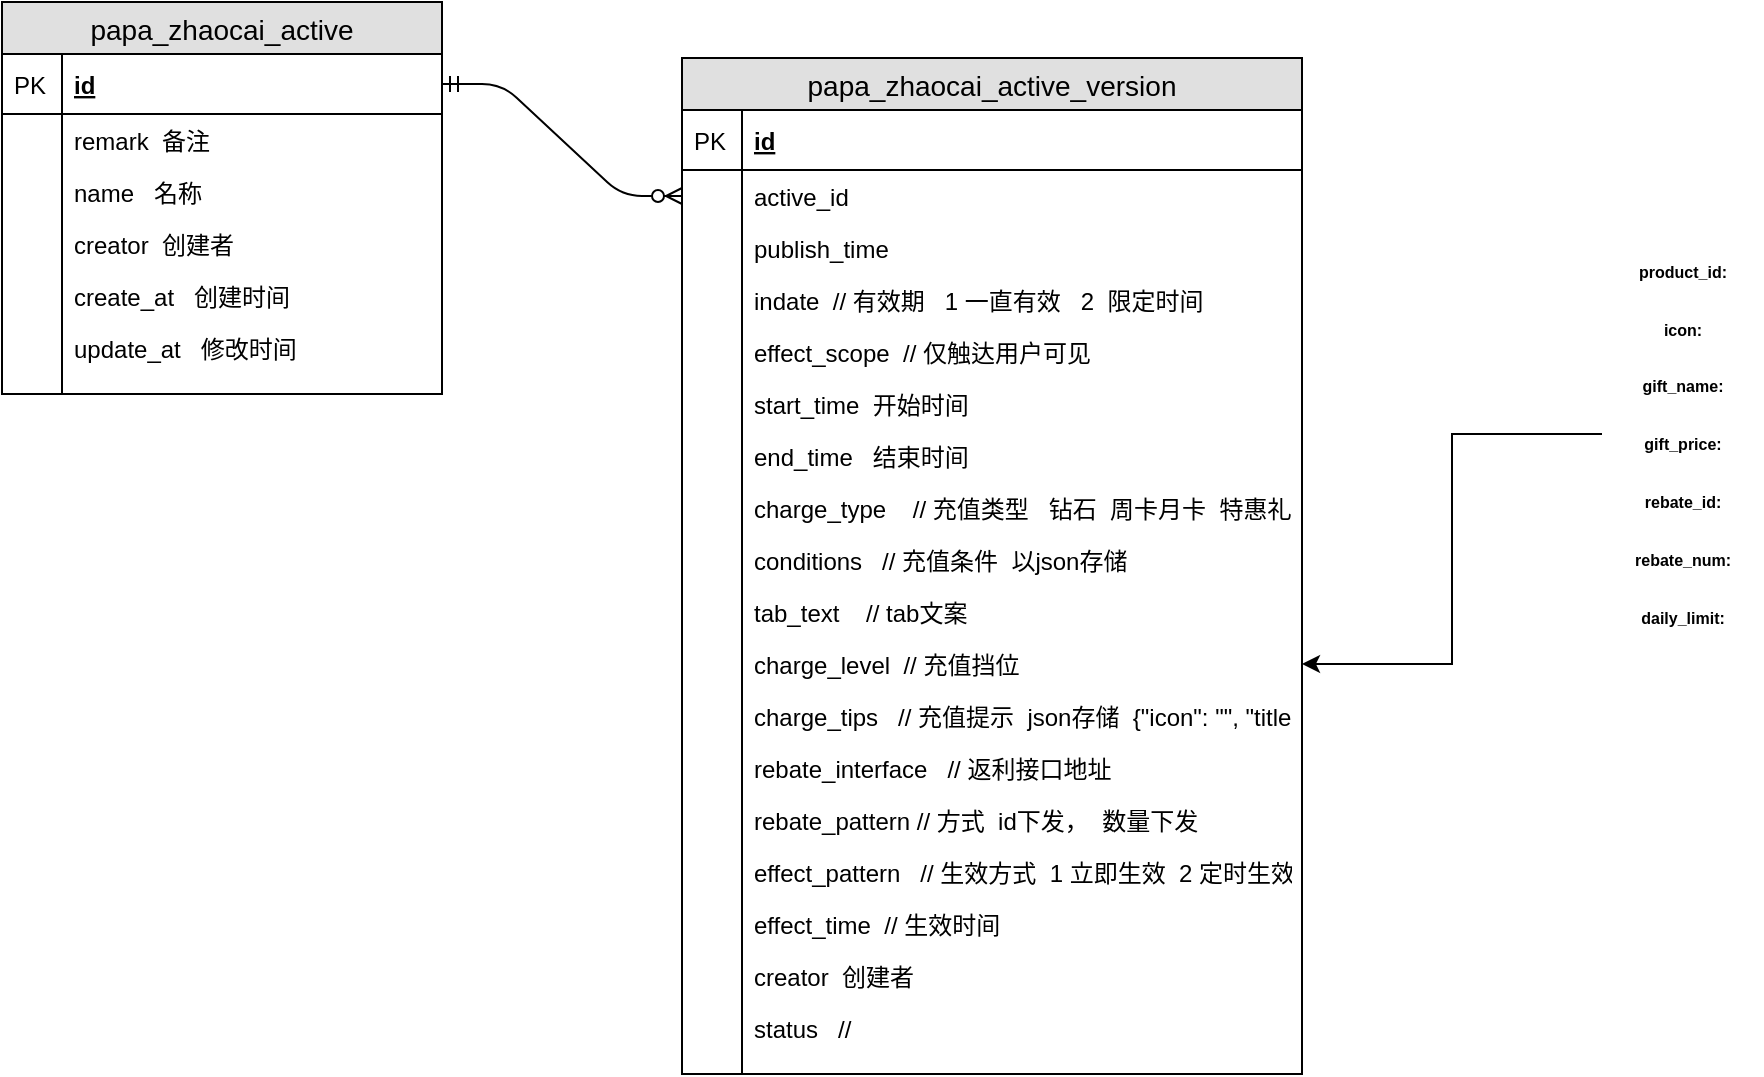 <mxfile version="10.2.1" type="device"><diagram id="musQMhjIAZ35UXHqlkru" name="第 1 页"><mxGraphModel dx="1426" dy="862" grid="1" gridSize="10" guides="1" tooltips="1" connect="1" arrows="1" fold="1" page="1" pageScale="1" pageWidth="827" pageHeight="1169" math="0" shadow="0"><root><mxCell id="0"/><mxCell id="1" parent="0"/><mxCell id="eU7v6PG_-D5NYSBxI8lF-1" value="&#10;papa_zhaocai_active&#10;" style="swimlane;fontStyle=0;childLayout=stackLayout;horizontal=1;startSize=26;fillColor=#e0e0e0;horizontalStack=0;resizeParent=1;resizeParentMax=0;resizeLast=0;collapsible=1;marginBottom=0;swimlaneFillColor=#ffffff;align=center;fontSize=14;" parent="1" vertex="1"><mxGeometry x="180" y="180" width="220" height="196" as="geometry"/></mxCell><mxCell id="eU7v6PG_-D5NYSBxI8lF-2" value="id" style="shape=partialRectangle;top=0;left=0;right=0;bottom=1;align=left;verticalAlign=middle;fillColor=none;spacingLeft=34;spacingRight=4;overflow=hidden;rotatable=0;points=[[0,0.5],[1,0.5]];portConstraint=eastwest;dropTarget=0;fontStyle=5;fontSize=12;" parent="eU7v6PG_-D5NYSBxI8lF-1" vertex="1"><mxGeometry y="26" width="220" height="30" as="geometry"/></mxCell><mxCell id="eU7v6PG_-D5NYSBxI8lF-3" value="PK" style="shape=partialRectangle;top=0;left=0;bottom=0;fillColor=none;align=left;verticalAlign=middle;spacingLeft=4;spacingRight=4;overflow=hidden;rotatable=0;points=[];portConstraint=eastwest;part=1;fontSize=12;" parent="eU7v6PG_-D5NYSBxI8lF-2" vertex="1" connectable="0"><mxGeometry width="30" height="30" as="geometry"/></mxCell><mxCell id="eU7v6PG_-D5NYSBxI8lF-4" value="remark  备注" style="shape=partialRectangle;top=0;left=0;right=0;bottom=0;align=left;verticalAlign=top;fillColor=none;spacingLeft=34;spacingRight=4;overflow=hidden;rotatable=0;points=[[0,0.5],[1,0.5]];portConstraint=eastwest;dropTarget=0;fontSize=12;" parent="eU7v6PG_-D5NYSBxI8lF-1" vertex="1"><mxGeometry y="56" width="220" height="26" as="geometry"/></mxCell><mxCell id="eU7v6PG_-D5NYSBxI8lF-5" value="" style="shape=partialRectangle;top=0;left=0;bottom=0;fillColor=none;align=left;verticalAlign=top;spacingLeft=4;spacingRight=4;overflow=hidden;rotatable=0;points=[];portConstraint=eastwest;part=1;fontSize=12;" parent="eU7v6PG_-D5NYSBxI8lF-4" vertex="1" connectable="0"><mxGeometry width="30" height="26" as="geometry"/></mxCell><mxCell id="eU7v6PG_-D5NYSBxI8lF-22" value="name   名称" style="shape=partialRectangle;top=0;left=0;right=0;bottom=0;align=left;verticalAlign=top;fillColor=none;spacingLeft=34;spacingRight=4;overflow=hidden;rotatable=0;points=[[0,0.5],[1,0.5]];portConstraint=eastwest;dropTarget=0;fontSize=12;" parent="eU7v6PG_-D5NYSBxI8lF-1" vertex="1"><mxGeometry y="82" width="220" height="26" as="geometry"/></mxCell><mxCell id="eU7v6PG_-D5NYSBxI8lF-23" value="" style="shape=partialRectangle;top=0;left=0;bottom=0;fillColor=none;align=left;verticalAlign=top;spacingLeft=4;spacingRight=4;overflow=hidden;rotatable=0;points=[];portConstraint=eastwest;part=1;fontSize=12;" parent="eU7v6PG_-D5NYSBxI8lF-22" vertex="1" connectable="0"><mxGeometry width="30" height="26" as="geometry"/></mxCell><mxCell id="eU7v6PG_-D5NYSBxI8lF-14" value="creator  创建者" style="shape=partialRectangle;top=0;left=0;right=0;bottom=0;align=left;verticalAlign=top;fillColor=none;spacingLeft=34;spacingRight=4;overflow=hidden;rotatable=0;points=[[0,0.5],[1,0.5]];portConstraint=eastwest;dropTarget=0;fontSize=12;" parent="eU7v6PG_-D5NYSBxI8lF-1" vertex="1"><mxGeometry y="108" width="220" height="26" as="geometry"/></mxCell><mxCell id="eU7v6PG_-D5NYSBxI8lF-15" value="" style="shape=partialRectangle;top=0;left=0;bottom=0;fillColor=none;align=left;verticalAlign=top;spacingLeft=4;spacingRight=4;overflow=hidden;rotatable=0;points=[];portConstraint=eastwest;part=1;fontSize=12;" parent="eU7v6PG_-D5NYSBxI8lF-14" vertex="1" connectable="0"><mxGeometry width="30" height="26" as="geometry"/></mxCell><mxCell id="eU7v6PG_-D5NYSBxI8lF-16" value="create_at   创建时间" style="shape=partialRectangle;top=0;left=0;right=0;bottom=0;align=left;verticalAlign=top;fillColor=none;spacingLeft=34;spacingRight=4;overflow=hidden;rotatable=0;points=[[0,0.5],[1,0.5]];portConstraint=eastwest;dropTarget=0;fontSize=12;" parent="eU7v6PG_-D5NYSBxI8lF-1" vertex="1"><mxGeometry y="134" width="220" height="26" as="geometry"/></mxCell><mxCell id="eU7v6PG_-D5NYSBxI8lF-17" value="" style="shape=partialRectangle;top=0;left=0;bottom=0;fillColor=none;align=left;verticalAlign=top;spacingLeft=4;spacingRight=4;overflow=hidden;rotatable=0;points=[];portConstraint=eastwest;part=1;fontSize=12;" parent="eU7v6PG_-D5NYSBxI8lF-16" vertex="1" connectable="0"><mxGeometry width="30" height="26" as="geometry"/></mxCell><mxCell id="eU7v6PG_-D5NYSBxI8lF-20" value="update_at   修改时间" style="shape=partialRectangle;top=0;left=0;right=0;bottom=0;align=left;verticalAlign=top;fillColor=none;spacingLeft=34;spacingRight=4;overflow=hidden;rotatable=0;points=[[0,0.5],[1,0.5]];portConstraint=eastwest;dropTarget=0;fontSize=12;" parent="eU7v6PG_-D5NYSBxI8lF-1" vertex="1"><mxGeometry y="160" width="220" height="26" as="geometry"/></mxCell><mxCell id="eU7v6PG_-D5NYSBxI8lF-21" value="" style="shape=partialRectangle;top=0;left=0;bottom=0;fillColor=none;align=left;verticalAlign=top;spacingLeft=4;spacingRight=4;overflow=hidden;rotatable=0;points=[];portConstraint=eastwest;part=1;fontSize=12;" parent="eU7v6PG_-D5NYSBxI8lF-20" vertex="1" connectable="0"><mxGeometry width="30" height="26" as="geometry"/></mxCell><mxCell id="eU7v6PG_-D5NYSBxI8lF-10" value="" style="shape=partialRectangle;top=0;left=0;right=0;bottom=0;align=left;verticalAlign=top;fillColor=none;spacingLeft=34;spacingRight=4;overflow=hidden;rotatable=0;points=[[0,0.5],[1,0.5]];portConstraint=eastwest;dropTarget=0;fontSize=12;" parent="eU7v6PG_-D5NYSBxI8lF-1" vertex="1"><mxGeometry y="186" width="220" height="10" as="geometry"/></mxCell><mxCell id="eU7v6PG_-D5NYSBxI8lF-11" value="" style="shape=partialRectangle;top=0;left=0;bottom=0;fillColor=none;align=left;verticalAlign=top;spacingLeft=4;spacingRight=4;overflow=hidden;rotatable=0;points=[];portConstraint=eastwest;part=1;fontSize=12;" parent="eU7v6PG_-D5NYSBxI8lF-10" vertex="1" connectable="0"><mxGeometry width="30" height="10" as="geometry"/></mxCell><mxCell id="e8zRU8hr0PR2IQUU26p5-1" value="papa_zhaocai_active_version" style="swimlane;fontStyle=0;childLayout=stackLayout;horizontal=1;startSize=26;fillColor=#e0e0e0;horizontalStack=0;resizeParent=1;resizeParentMax=0;resizeLast=0;collapsible=1;marginBottom=0;swimlaneFillColor=#ffffff;align=center;fontSize=14;" vertex="1" parent="1"><mxGeometry x="520" y="208" width="310" height="508" as="geometry"/></mxCell><mxCell id="e8zRU8hr0PR2IQUU26p5-2" value="id" style="shape=partialRectangle;top=0;left=0;right=0;bottom=1;align=left;verticalAlign=middle;fillColor=none;spacingLeft=34;spacingRight=4;overflow=hidden;rotatable=0;points=[[0,0.5],[1,0.5]];portConstraint=eastwest;dropTarget=0;fontStyle=5;fontSize=12;" vertex="1" parent="e8zRU8hr0PR2IQUU26p5-1"><mxGeometry y="26" width="310" height="30" as="geometry"/></mxCell><mxCell id="e8zRU8hr0PR2IQUU26p5-3" value="PK" style="shape=partialRectangle;top=0;left=0;bottom=0;fillColor=none;align=left;verticalAlign=middle;spacingLeft=4;spacingRight=4;overflow=hidden;rotatable=0;points=[];portConstraint=eastwest;part=1;fontSize=12;" vertex="1" connectable="0" parent="e8zRU8hr0PR2IQUU26p5-2"><mxGeometry width="30" height="30" as="geometry"/></mxCell><mxCell id="e8zRU8hr0PR2IQUU26p5-4" value="active_id" style="shape=partialRectangle;top=0;left=0;right=0;bottom=0;align=left;verticalAlign=top;fillColor=none;spacingLeft=34;spacingRight=4;overflow=hidden;rotatable=0;points=[[0,0.5],[1,0.5]];portConstraint=eastwest;dropTarget=0;fontSize=12;" vertex="1" parent="e8zRU8hr0PR2IQUU26p5-1"><mxGeometry y="56" width="310" height="26" as="geometry"/></mxCell><mxCell id="e8zRU8hr0PR2IQUU26p5-5" value="" style="shape=partialRectangle;top=0;left=0;bottom=0;fillColor=none;align=left;verticalAlign=top;spacingLeft=4;spacingRight=4;overflow=hidden;rotatable=0;points=[];portConstraint=eastwest;part=1;fontSize=12;" vertex="1" connectable="0" parent="e8zRU8hr0PR2IQUU26p5-4"><mxGeometry width="30" height="26" as="geometry"/></mxCell><mxCell id="e8zRU8hr0PR2IQUU26p5-6" value="publish_time" style="shape=partialRectangle;top=0;left=0;right=0;bottom=0;align=left;verticalAlign=top;fillColor=none;spacingLeft=34;spacingRight=4;overflow=hidden;rotatable=0;points=[[0,0.5],[1,0.5]];portConstraint=eastwest;dropTarget=0;fontSize=12;" vertex="1" parent="e8zRU8hr0PR2IQUU26p5-1"><mxGeometry y="82" width="310" height="26" as="geometry"/></mxCell><mxCell id="e8zRU8hr0PR2IQUU26p5-7" value="" style="shape=partialRectangle;top=0;left=0;bottom=0;fillColor=none;align=left;verticalAlign=top;spacingLeft=4;spacingRight=4;overflow=hidden;rotatable=0;points=[];portConstraint=eastwest;part=1;fontSize=12;" vertex="1" connectable="0" parent="e8zRU8hr0PR2IQUU26p5-6"><mxGeometry width="30" height="26" as="geometry"/></mxCell><mxCell id="e8zRU8hr0PR2IQUU26p5-41" value="indate  // 有效期   1 一直有效   2  限定时间" style="shape=partialRectangle;top=0;left=0;right=0;bottom=0;align=left;verticalAlign=top;fillColor=none;spacingLeft=34;spacingRight=4;overflow=hidden;rotatable=0;points=[[0,0.5],[1,0.5]];portConstraint=eastwest;dropTarget=0;fontSize=12;" vertex="1" parent="e8zRU8hr0PR2IQUU26p5-1"><mxGeometry y="108" width="310" height="26" as="geometry"/></mxCell><mxCell id="e8zRU8hr0PR2IQUU26p5-42" value="" style="shape=partialRectangle;top=0;left=0;bottom=0;fillColor=none;align=left;verticalAlign=top;spacingLeft=4;spacingRight=4;overflow=hidden;rotatable=0;points=[];portConstraint=eastwest;part=1;fontSize=12;" vertex="1" connectable="0" parent="e8zRU8hr0PR2IQUU26p5-41"><mxGeometry width="30" height="26" as="geometry"/></mxCell><mxCell id="e8zRU8hr0PR2IQUU26p5-37" value="effect_scope  // 仅触达用户可见" style="shape=partialRectangle;top=0;left=0;right=0;bottom=0;align=left;verticalAlign=top;fillColor=none;spacingLeft=34;spacingRight=4;overflow=hidden;rotatable=0;points=[[0,0.5],[1,0.5]];portConstraint=eastwest;dropTarget=0;fontSize=12;" vertex="1" parent="e8zRU8hr0PR2IQUU26p5-1"><mxGeometry y="134" width="310" height="26" as="geometry"/></mxCell><mxCell id="e8zRU8hr0PR2IQUU26p5-38" value="" style="shape=partialRectangle;top=0;left=0;bottom=0;fillColor=none;align=left;verticalAlign=top;spacingLeft=4;spacingRight=4;overflow=hidden;rotatable=0;points=[];portConstraint=eastwest;part=1;fontSize=12;" vertex="1" connectable="0" parent="e8zRU8hr0PR2IQUU26p5-37"><mxGeometry width="30" height="26" as="geometry"/></mxCell><mxCell id="eU7v6PG_-D5NYSBxI8lF-6" value="start_time  开始时间" style="shape=partialRectangle;top=0;left=0;right=0;bottom=0;align=left;verticalAlign=top;fillColor=none;spacingLeft=34;spacingRight=4;overflow=hidden;rotatable=0;points=[[0,0.5],[1,0.5]];portConstraint=eastwest;dropTarget=0;fontSize=12;" parent="e8zRU8hr0PR2IQUU26p5-1" vertex="1"><mxGeometry y="160" width="310" height="26" as="geometry"/></mxCell><mxCell id="eU7v6PG_-D5NYSBxI8lF-7" value="" style="shape=partialRectangle;top=0;left=0;bottom=0;fillColor=none;align=left;verticalAlign=top;spacingLeft=4;spacingRight=4;overflow=hidden;rotatable=0;points=[];portConstraint=eastwest;part=1;fontSize=12;" parent="eU7v6PG_-D5NYSBxI8lF-6" vertex="1" connectable="0"><mxGeometry width="30" height="26" as="geometry"/></mxCell><mxCell id="eU7v6PG_-D5NYSBxI8lF-8" value="end_time   结束时间" style="shape=partialRectangle;top=0;left=0;right=0;bottom=0;align=left;verticalAlign=top;fillColor=none;spacingLeft=34;spacingRight=4;overflow=hidden;rotatable=0;points=[[0,0.5],[1,0.5]];portConstraint=eastwest;dropTarget=0;fontSize=12;" parent="e8zRU8hr0PR2IQUU26p5-1" vertex="1"><mxGeometry y="186" width="310" height="26" as="geometry"/></mxCell><mxCell id="eU7v6PG_-D5NYSBxI8lF-9" value="" style="shape=partialRectangle;top=0;left=0;bottom=0;fillColor=none;align=left;verticalAlign=top;spacingLeft=4;spacingRight=4;overflow=hidden;rotatable=0;points=[];portConstraint=eastwest;part=1;fontSize=12;" parent="eU7v6PG_-D5NYSBxI8lF-8" vertex="1" connectable="0"><mxGeometry width="30" height="26" as="geometry"/></mxCell><mxCell id="e8zRU8hr0PR2IQUU26p5-14" value="charge_type    // 充值类型   钻石  周卡月卡  特惠礼包" style="shape=partialRectangle;top=0;left=0;right=0;bottom=0;align=left;verticalAlign=top;fillColor=none;spacingLeft=34;spacingRight=4;overflow=hidden;rotatable=0;points=[[0,0.5],[1,0.5]];portConstraint=eastwest;dropTarget=0;fontSize=12;" vertex="1" parent="e8zRU8hr0PR2IQUU26p5-1"><mxGeometry y="212" width="310" height="26" as="geometry"/></mxCell><mxCell id="e8zRU8hr0PR2IQUU26p5-15" value="" style="shape=partialRectangle;top=0;left=0;bottom=0;fillColor=none;align=left;verticalAlign=top;spacingLeft=4;spacingRight=4;overflow=hidden;rotatable=0;points=[];portConstraint=eastwest;part=1;fontSize=12;" vertex="1" connectable="0" parent="e8zRU8hr0PR2IQUU26p5-14"><mxGeometry width="30" height="26" as="geometry"/></mxCell><mxCell id="e8zRU8hr0PR2IQUU26p5-16" value="conditions   // 充值条件  以json存储" style="shape=partialRectangle;top=0;left=0;right=0;bottom=0;align=left;verticalAlign=top;fillColor=none;spacingLeft=34;spacingRight=4;overflow=hidden;rotatable=0;points=[[0,0.5],[1,0.5]];portConstraint=eastwest;dropTarget=0;fontSize=12;" vertex="1" parent="e8zRU8hr0PR2IQUU26p5-1"><mxGeometry y="238" width="310" height="26" as="geometry"/></mxCell><mxCell id="e8zRU8hr0PR2IQUU26p5-17" value="" style="shape=partialRectangle;top=0;left=0;bottom=0;fillColor=none;align=left;verticalAlign=top;spacingLeft=4;spacingRight=4;overflow=hidden;rotatable=0;points=[];portConstraint=eastwest;part=1;fontSize=12;" vertex="1" connectable="0" parent="e8zRU8hr0PR2IQUU26p5-16"><mxGeometry width="30" height="26" as="geometry"/></mxCell><mxCell id="e8zRU8hr0PR2IQUU26p5-18" value="tab_text    // tab文案" style="shape=partialRectangle;top=0;left=0;right=0;bottom=0;align=left;verticalAlign=top;fillColor=none;spacingLeft=34;spacingRight=4;overflow=hidden;rotatable=0;points=[[0,0.5],[1,0.5]];portConstraint=eastwest;dropTarget=0;fontSize=12;" vertex="1" parent="e8zRU8hr0PR2IQUU26p5-1"><mxGeometry y="264" width="310" height="26" as="geometry"/></mxCell><mxCell id="e8zRU8hr0PR2IQUU26p5-19" value="" style="shape=partialRectangle;top=0;left=0;bottom=0;fillColor=none;align=left;verticalAlign=top;spacingLeft=4;spacingRight=4;overflow=hidden;rotatable=0;points=[];portConstraint=eastwest;part=1;fontSize=12;" vertex="1" connectable="0" parent="e8zRU8hr0PR2IQUU26p5-18"><mxGeometry width="30" height="26" as="geometry"/></mxCell><mxCell id="e8zRU8hr0PR2IQUU26p5-20" value="charge_level  // 充值挡位" style="shape=partialRectangle;top=0;left=0;right=0;bottom=0;align=left;verticalAlign=top;fillColor=none;spacingLeft=34;spacingRight=4;overflow=hidden;rotatable=0;points=[[0,0.5],[1,0.5]];portConstraint=eastwest;dropTarget=0;fontSize=12;" vertex="1" parent="e8zRU8hr0PR2IQUU26p5-1"><mxGeometry y="290" width="310" height="26" as="geometry"/></mxCell><mxCell id="e8zRU8hr0PR2IQUU26p5-21" value="" style="shape=partialRectangle;top=0;left=0;bottom=0;fillColor=none;align=left;verticalAlign=top;spacingLeft=4;spacingRight=4;overflow=hidden;rotatable=0;points=[];portConstraint=eastwest;part=1;fontSize=12;" vertex="1" connectable="0" parent="e8zRU8hr0PR2IQUU26p5-20"><mxGeometry width="30" height="26" as="geometry"/></mxCell><mxCell id="e8zRU8hr0PR2IQUU26p5-22" value="charge_tips   // 充值提示  json存储  {&quot;icon&quot;: &quot;&quot;, &quot;title&quot;:&quot;&quot;, &quot;content&quot;:&quot;&quot;}" style="shape=partialRectangle;top=0;left=0;right=0;bottom=0;align=left;verticalAlign=top;fillColor=none;spacingLeft=34;spacingRight=4;overflow=hidden;rotatable=0;points=[[0,0.5],[1,0.5]];portConstraint=eastwest;dropTarget=0;fontSize=12;" vertex="1" parent="e8zRU8hr0PR2IQUU26p5-1"><mxGeometry y="316" width="310" height="26" as="geometry"/></mxCell><mxCell id="e8zRU8hr0PR2IQUU26p5-23" value="" style="shape=partialRectangle;top=0;left=0;bottom=0;fillColor=none;align=left;verticalAlign=top;spacingLeft=4;spacingRight=4;overflow=hidden;rotatable=0;points=[];portConstraint=eastwest;part=1;fontSize=12;" vertex="1" connectable="0" parent="e8zRU8hr0PR2IQUU26p5-22"><mxGeometry width="30" height="26" as="geometry"/></mxCell><mxCell id="e8zRU8hr0PR2IQUU26p5-27" value="rebate_interface   // 返利接口地址" style="shape=partialRectangle;top=0;left=0;right=0;bottom=0;align=left;verticalAlign=top;fillColor=none;spacingLeft=34;spacingRight=4;overflow=hidden;rotatable=0;points=[[0,0.5],[1,0.5]];portConstraint=eastwest;dropTarget=0;fontSize=12;" vertex="1" parent="e8zRU8hr0PR2IQUU26p5-1"><mxGeometry y="342" width="310" height="26" as="geometry"/></mxCell><mxCell id="e8zRU8hr0PR2IQUU26p5-28" value="" style="shape=partialRectangle;top=0;left=0;bottom=0;fillColor=none;align=left;verticalAlign=top;spacingLeft=4;spacingRight=4;overflow=hidden;rotatable=0;points=[];portConstraint=eastwest;part=1;fontSize=12;" vertex="1" connectable="0" parent="e8zRU8hr0PR2IQUU26p5-27"><mxGeometry width="30" height="26" as="geometry"/></mxCell><mxCell id="e8zRU8hr0PR2IQUU26p5-29" value="rebate_pattern // 方式  id下发，  数量下发" style="shape=partialRectangle;top=0;left=0;right=0;bottom=0;align=left;verticalAlign=top;fillColor=none;spacingLeft=34;spacingRight=4;overflow=hidden;rotatable=0;points=[[0,0.5],[1,0.5]];portConstraint=eastwest;dropTarget=0;fontSize=12;" vertex="1" parent="e8zRU8hr0PR2IQUU26p5-1"><mxGeometry y="368" width="310" height="26" as="geometry"/></mxCell><mxCell id="e8zRU8hr0PR2IQUU26p5-30" value="" style="shape=partialRectangle;top=0;left=0;bottom=0;fillColor=none;align=left;verticalAlign=top;spacingLeft=4;spacingRight=4;overflow=hidden;rotatable=0;points=[];portConstraint=eastwest;part=1;fontSize=12;" vertex="1" connectable="0" parent="e8zRU8hr0PR2IQUU26p5-29"><mxGeometry width="30" height="26" as="geometry"/></mxCell><mxCell id="e8zRU8hr0PR2IQUU26p5-31" value="effect_pattern   // 生效方式  1 立即生效  2 定时生效" style="shape=partialRectangle;top=0;left=0;right=0;bottom=0;align=left;verticalAlign=top;fillColor=none;spacingLeft=34;spacingRight=4;overflow=hidden;rotatable=0;points=[[0,0.5],[1,0.5]];portConstraint=eastwest;dropTarget=0;fontSize=12;" vertex="1" parent="e8zRU8hr0PR2IQUU26p5-1"><mxGeometry y="394" width="310" height="26" as="geometry"/></mxCell><mxCell id="e8zRU8hr0PR2IQUU26p5-32" value="" style="shape=partialRectangle;top=0;left=0;bottom=0;fillColor=none;align=left;verticalAlign=top;spacingLeft=4;spacingRight=4;overflow=hidden;rotatable=0;points=[];portConstraint=eastwest;part=1;fontSize=12;" vertex="1" connectable="0" parent="e8zRU8hr0PR2IQUU26p5-31"><mxGeometry width="30" height="26" as="geometry"/></mxCell><mxCell id="e8zRU8hr0PR2IQUU26p5-33" value="effect_time  // 生效时间" style="shape=partialRectangle;top=0;left=0;right=0;bottom=0;align=left;verticalAlign=top;fillColor=none;spacingLeft=34;spacingRight=4;overflow=hidden;rotatable=0;points=[[0,0.5],[1,0.5]];portConstraint=eastwest;dropTarget=0;fontSize=12;" vertex="1" parent="e8zRU8hr0PR2IQUU26p5-1"><mxGeometry y="420" width="310" height="26" as="geometry"/></mxCell><mxCell id="e8zRU8hr0PR2IQUU26p5-34" value="" style="shape=partialRectangle;top=0;left=0;bottom=0;fillColor=none;align=left;verticalAlign=top;spacingLeft=4;spacingRight=4;overflow=hidden;rotatable=0;points=[];portConstraint=eastwest;part=1;fontSize=12;" vertex="1" connectable="0" parent="e8zRU8hr0PR2IQUU26p5-33"><mxGeometry width="30" height="26" as="geometry"/></mxCell><mxCell id="e8zRU8hr0PR2IQUU26p5-12" value="creator  创建者" style="shape=partialRectangle;top=0;left=0;right=0;bottom=0;align=left;verticalAlign=top;fillColor=none;spacingLeft=34;spacingRight=4;overflow=hidden;rotatable=0;points=[[0,0.5],[1,0.5]];portConstraint=eastwest;dropTarget=0;fontSize=12;" vertex="1" parent="e8zRU8hr0PR2IQUU26p5-1"><mxGeometry y="446" width="310" height="26" as="geometry"/></mxCell><mxCell id="e8zRU8hr0PR2IQUU26p5-13" value="" style="shape=partialRectangle;top=0;left=0;bottom=0;fillColor=none;align=left;verticalAlign=top;spacingLeft=4;spacingRight=4;overflow=hidden;rotatable=0;points=[];portConstraint=eastwest;part=1;fontSize=12;" vertex="1" connectable="0" parent="e8zRU8hr0PR2IQUU26p5-12"><mxGeometry width="30" height="26" as="geometry"/></mxCell><mxCell id="e8zRU8hr0PR2IQUU26p5-35" value="status   // &#10;" style="shape=partialRectangle;top=0;left=0;right=0;bottom=0;align=left;verticalAlign=top;fillColor=none;spacingLeft=34;spacingRight=4;overflow=hidden;rotatable=0;points=[[0,0.5],[1,0.5]];portConstraint=eastwest;dropTarget=0;fontSize=12;" vertex="1" parent="e8zRU8hr0PR2IQUU26p5-1"><mxGeometry y="472" width="310" height="26" as="geometry"/></mxCell><mxCell id="e8zRU8hr0PR2IQUU26p5-36" value="" style="shape=partialRectangle;top=0;left=0;bottom=0;fillColor=none;align=left;verticalAlign=top;spacingLeft=4;spacingRight=4;overflow=hidden;rotatable=0;points=[];portConstraint=eastwest;part=1;fontSize=12;" vertex="1" connectable="0" parent="e8zRU8hr0PR2IQUU26p5-35"><mxGeometry width="30" height="26" as="geometry"/></mxCell><mxCell id="e8zRU8hr0PR2IQUU26p5-10" value="" style="shape=partialRectangle;top=0;left=0;right=0;bottom=0;align=left;verticalAlign=top;fillColor=none;spacingLeft=34;spacingRight=4;overflow=hidden;rotatable=0;points=[[0,0.5],[1,0.5]];portConstraint=eastwest;dropTarget=0;fontSize=12;" vertex="1" parent="e8zRU8hr0PR2IQUU26p5-1"><mxGeometry y="498" width="310" height="10" as="geometry"/></mxCell><mxCell id="e8zRU8hr0PR2IQUU26p5-11" value="" style="shape=partialRectangle;top=0;left=0;bottom=0;fillColor=none;align=left;verticalAlign=top;spacingLeft=4;spacingRight=4;overflow=hidden;rotatable=0;points=[];portConstraint=eastwest;part=1;fontSize=12;" vertex="1" connectable="0" parent="e8zRU8hr0PR2IQUU26p5-10"><mxGeometry width="30" height="10" as="geometry"/></mxCell><mxCell id="e8zRU8hr0PR2IQUU26p5-24" value="" style="edgeStyle=entityRelationEdgeStyle;fontSize=12;html=1;endArrow=ERzeroToMany;startArrow=ERmandOne;entryX=0;entryY=0.5;entryDx=0;entryDy=0;" edge="1" parent="1" source="eU7v6PG_-D5NYSBxI8lF-2" target="e8zRU8hr0PR2IQUU26p5-4"><mxGeometry width="100" height="100" relative="1" as="geometry"><mxPoint x="450" y="180" as="sourcePoint"/><mxPoint x="550" y="80" as="targetPoint"/></mxGeometry></mxCell><mxCell id="e8zRU8hr0PR2IQUU26p5-26" style="edgeStyle=orthogonalEdgeStyle;rounded=0;html=1;entryX=1;entryY=0.5;entryDx=0;entryDy=0;jettySize=auto;orthogonalLoop=1;" edge="1" parent="1" source="e8zRU8hr0PR2IQUU26p5-25" target="e8zRU8hr0PR2IQUU26p5-20"><mxGeometry relative="1" as="geometry"/></mxCell><mxCell id="e8zRU8hr0PR2IQUU26p5-25" value="&lt;font style=&quot;font-size: 8px&quot;&gt;product_id:&lt;br&gt;icon:&lt;br&gt;gift_name:&lt;br&gt;gift_price:&lt;br&gt;rebate_id:&lt;br&gt;rebate_num:&lt;br&gt;daily_limit:&lt;/font&gt;" style="text;strokeColor=none;fillColor=none;html=1;fontSize=24;fontStyle=1;verticalAlign=middle;align=center;" vertex="1" parent="1"><mxGeometry x="980" y="281" width="80" height="230" as="geometry"/></mxCell></root></mxGraphModel></diagram></mxfile>